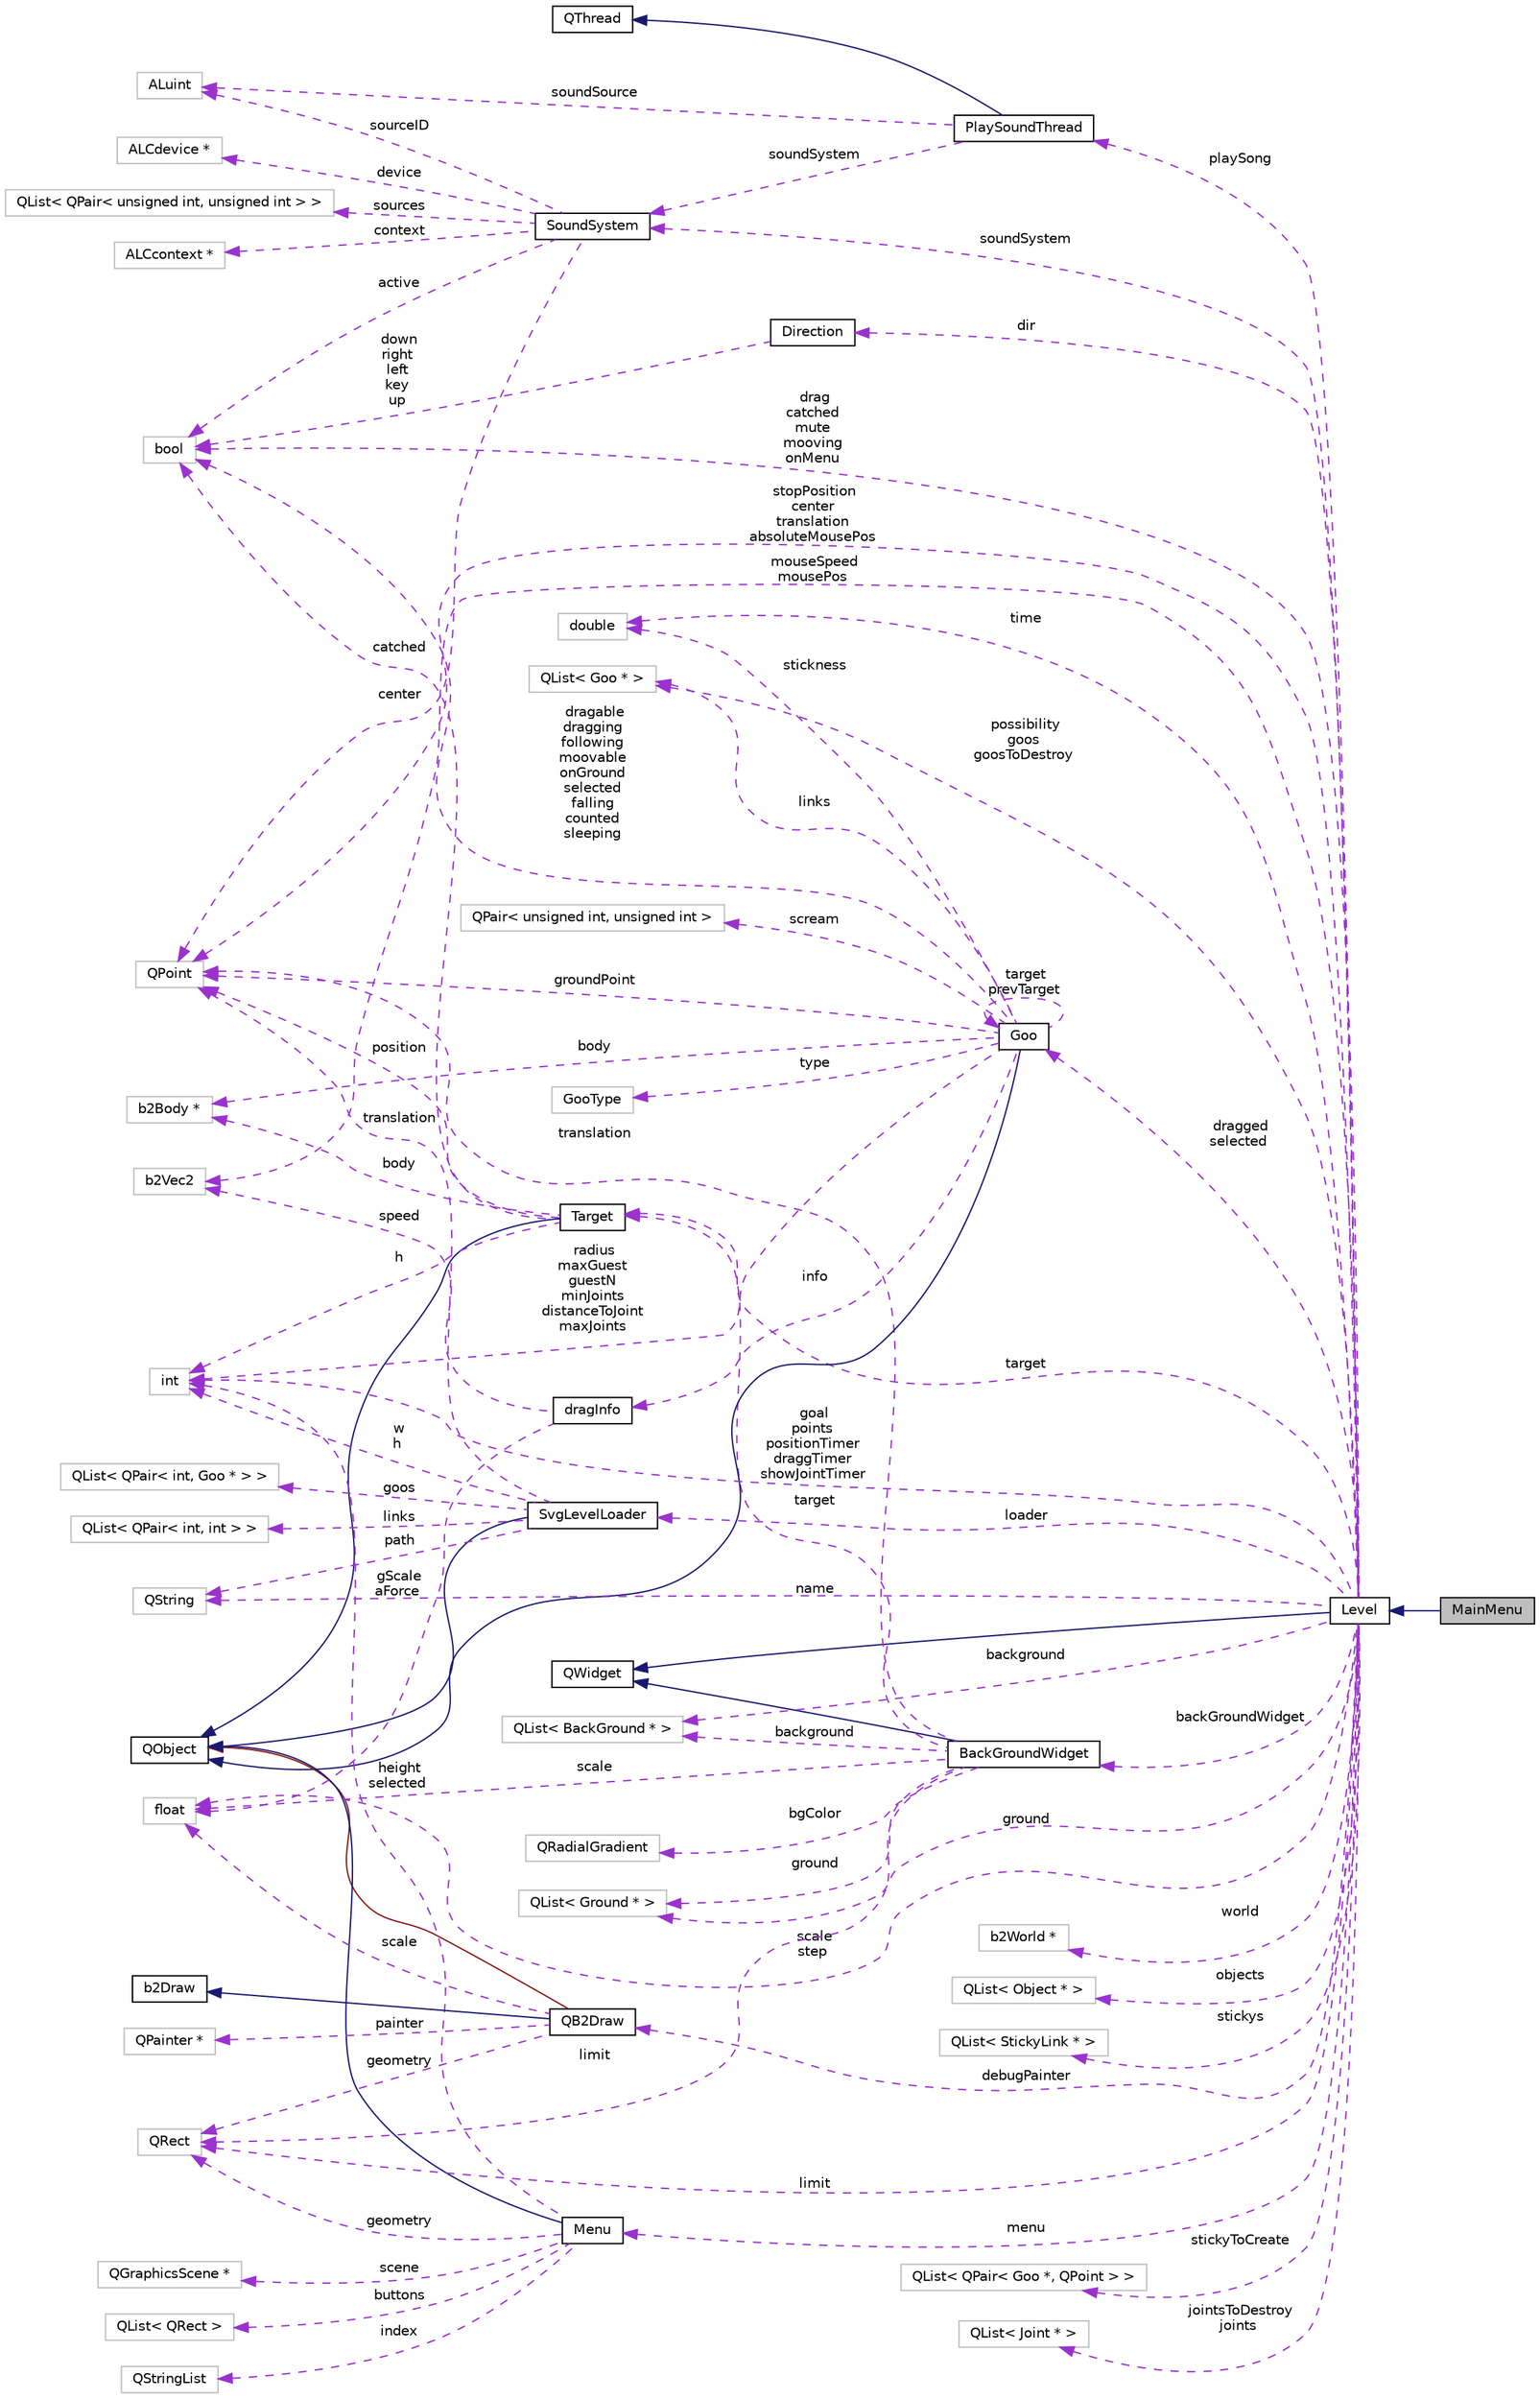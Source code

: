 digraph G
{
  edge [fontname="Helvetica",fontsize="10",labelfontname="Helvetica",labelfontsize="10"];
  node [fontname="Helvetica",fontsize="10",shape=record];
  rankdir="LR";
  Node1 [label="MainMenu",height=0.2,width=0.4,color="black", fillcolor="grey75", style="filled" fontcolor="black"];
  Node2 -> Node1 [dir="back",color="midnightblue",fontsize="10",style="solid",fontname="Helvetica"];
  Node2 [label="Level",height=0.2,width=0.4,color="black", fillcolor="white", style="filled",URL="$classLevel.html"];
  Node3 -> Node2 [dir="back",color="midnightblue",fontsize="10",style="solid",fontname="Helvetica"];
  Node3 [label="QWidget",height=0.2,width=0.4,color="black", fillcolor="white", style="filled",URL="$classQWidget.html"];
  Node4 -> Node2 [dir="back",color="darkorchid3",fontsize="10",style="dashed",label=" playSong" ,fontname="Helvetica"];
  Node4 [label="PlaySoundThread",height=0.2,width=0.4,color="black", fillcolor="white", style="filled",URL="$classPlaySoundThread.html",tooltip="The PlaySoundThread class is a thread that manages the background song."];
  Node5 -> Node4 [dir="back",color="midnightblue",fontsize="10",style="solid",fontname="Helvetica"];
  Node5 [label="QThread",height=0.2,width=0.4,color="black", fillcolor="white", style="filled",URL="$classQThread.html"];
  Node6 -> Node4 [dir="back",color="darkorchid3",fontsize="10",style="dashed",label=" soundSource" ,fontname="Helvetica"];
  Node6 [label="ALuint",height=0.2,width=0.4,color="grey75", fillcolor="white", style="filled"];
  Node7 -> Node4 [dir="back",color="darkorchid3",fontsize="10",style="dashed",label=" soundSystem" ,fontname="Helvetica"];
  Node7 [label="SoundSystem",height=0.2,width=0.4,color="black", fillcolor="white", style="filled",URL="$classSoundSystem.html",tooltip="The SoundSystem class manages the sound using openAL."];
  Node8 -> Node7 [dir="back",color="darkorchid3",fontsize="10",style="dashed",label=" device" ,fontname="Helvetica"];
  Node8 [label="ALCdevice *",height=0.2,width=0.4,color="grey75", fillcolor="white", style="filled"];
  Node6 -> Node7 [dir="back",color="darkorchid3",fontsize="10",style="dashed",label=" sourceID" ,fontname="Helvetica"];
  Node9 -> Node7 [dir="back",color="darkorchid3",fontsize="10",style="dashed",label=" active" ,fontname="Helvetica"];
  Node9 [label="bool",height=0.2,width=0.4,color="grey75", fillcolor="white", style="filled"];
  Node10 -> Node7 [dir="back",color="darkorchid3",fontsize="10",style="dashed",label=" sources" ,fontname="Helvetica"];
  Node10 [label="QList\< QPair\< unsigned int, unsigned int \> \>",height=0.2,width=0.4,color="grey75", fillcolor="white", style="filled"];
  Node11 -> Node7 [dir="back",color="darkorchid3",fontsize="10",style="dashed",label=" context" ,fontname="Helvetica"];
  Node11 [label="ALCcontext *",height=0.2,width=0.4,color="grey75", fillcolor="white", style="filled"];
  Node12 -> Node7 [dir="back",color="darkorchid3",fontsize="10",style="dashed",label=" center" ,fontname="Helvetica"];
  Node12 [label="QPoint",height=0.2,width=0.4,color="grey75", fillcolor="white", style="filled"];
  Node13 -> Node2 [dir="back",color="darkorchid3",fontsize="10",style="dashed",label=" target" ,fontname="Helvetica"];
  Node13 [label="Target",height=0.2,width=0.4,color="black", fillcolor="white", style="filled",URL="$classTarget.html"];
  Node14 -> Node13 [dir="back",color="midnightblue",fontsize="10",style="solid",fontname="Helvetica"];
  Node14 [label="QObject",height=0.2,width=0.4,color="black", fillcolor="white", style="filled",URL="$classQObject.html"];
  Node15 -> Node13 [dir="back",color="darkorchid3",fontsize="10",style="dashed",label=" body" ,fontname="Helvetica"];
  Node15 [label="b2Body *",height=0.2,width=0.4,color="grey75", fillcolor="white", style="filled"];
  Node16 -> Node13 [dir="back",color="darkorchid3",fontsize="10",style="dashed",label=" h" ,fontname="Helvetica"];
  Node16 [label="int",height=0.2,width=0.4,color="grey75", fillcolor="white", style="filled"];
  Node9 -> Node13 [dir="back",color="darkorchid3",fontsize="10",style="dashed",label=" catched" ,fontname="Helvetica"];
  Node12 -> Node13 [dir="back",color="darkorchid3",fontsize="10",style="dashed",label=" position" ,fontname="Helvetica"];
  Node17 -> Node2 [dir="back",color="darkorchid3",fontsize="10",style="dashed",label=" possibility\ngoos\ngoosToDestroy" ,fontname="Helvetica"];
  Node17 [label="QList\< Goo * \>",height=0.2,width=0.4,color="grey75", fillcolor="white", style="filled"];
  Node18 -> Node2 [dir="back",color="darkorchid3",fontsize="10",style="dashed",label=" time" ,fontname="Helvetica"];
  Node18 [label="double",height=0.2,width=0.4,color="grey75", fillcolor="white", style="filled"];
  Node19 -> Node2 [dir="back",color="darkorchid3",fontsize="10",style="dashed",label=" loader" ,fontname="Helvetica"];
  Node19 [label="SvgLevelLoader",height=0.2,width=0.4,color="black", fillcolor="white", style="filled",URL="$classSvgLevelLoader.html"];
  Node14 -> Node19 [dir="back",color="midnightblue",fontsize="10",style="solid",fontname="Helvetica"];
  Node20 -> Node19 [dir="back",color="darkorchid3",fontsize="10",style="dashed",label=" goos" ,fontname="Helvetica"];
  Node20 [label="QList\< QPair\< int, Goo * \> \>",height=0.2,width=0.4,color="grey75", fillcolor="white", style="filled"];
  Node21 -> Node19 [dir="back",color="darkorchid3",fontsize="10",style="dashed",label=" path" ,fontname="Helvetica"];
  Node21 [label="QString",height=0.2,width=0.4,color="grey75", fillcolor="white", style="filled"];
  Node16 -> Node19 [dir="back",color="darkorchid3",fontsize="10",style="dashed",label=" w\nh" ,fontname="Helvetica"];
  Node22 -> Node19 [dir="back",color="darkorchid3",fontsize="10",style="dashed",label=" links" ,fontname="Helvetica"];
  Node22 [label="QList\< QPair\< int, int \> \>",height=0.2,width=0.4,color="grey75", fillcolor="white", style="filled"];
  Node12 -> Node19 [dir="back",color="darkorchid3",fontsize="10",style="dashed",label=" translation" ,fontname="Helvetica"];
  Node23 -> Node2 [dir="back",color="darkorchid3",fontsize="10",style="dashed",label=" mouseSpeed\nmousePos" ,fontname="Helvetica"];
  Node23 [label="b2Vec2",height=0.2,width=0.4,color="grey75", fillcolor="white", style="filled"];
  Node24 -> Node2 [dir="back",color="darkorchid3",fontsize="10",style="dashed",label=" dragged\nselected" ,fontname="Helvetica"];
  Node24 [label="Goo",height=0.2,width=0.4,color="black", fillcolor="white", style="filled",URL="$classGoo.html"];
  Node14 -> Node24 [dir="back",color="midnightblue",fontsize="10",style="solid",fontname="Helvetica"];
  Node17 -> Node24 [dir="back",color="darkorchid3",fontsize="10",style="dashed",label=" links" ,fontname="Helvetica"];
  Node18 -> Node24 [dir="back",color="darkorchid3",fontsize="10",style="dashed",label=" stickness" ,fontname="Helvetica"];
  Node24 -> Node24 [dir="back",color="darkorchid3",fontsize="10",style="dashed",label=" target\nprevTarget" ,fontname="Helvetica"];
  Node25 -> Node24 [dir="back",color="darkorchid3",fontsize="10",style="dashed",label=" type" ,fontname="Helvetica"];
  Node25 [label="GooType",height=0.2,width=0.4,color="grey75", fillcolor="white", style="filled"];
  Node26 -> Node24 [dir="back",color="darkorchid3",fontsize="10",style="dashed",label=" info" ,fontname="Helvetica"];
  Node26 [label="dragInfo",height=0.2,width=0.4,color="black", fillcolor="white", style="filled",URL="$structdragInfo.html"];
  Node23 -> Node26 [dir="back",color="darkorchid3",fontsize="10",style="dashed",label=" speed" ,fontname="Helvetica"];
  Node27 -> Node26 [dir="back",color="darkorchid3",fontsize="10",style="dashed",label=" gScale\naForce" ,fontname="Helvetica"];
  Node27 [label="float",height=0.2,width=0.4,color="grey75", fillcolor="white", style="filled"];
  Node15 -> Node24 [dir="back",color="darkorchid3",fontsize="10",style="dashed",label=" body" ,fontname="Helvetica"];
  Node28 -> Node24 [dir="back",color="darkorchid3",fontsize="10",style="dashed",label=" scream" ,fontname="Helvetica"];
  Node28 [label="QPair\< unsigned int, unsigned int \>",height=0.2,width=0.4,color="grey75", fillcolor="white", style="filled"];
  Node16 -> Node24 [dir="back",color="darkorchid3",fontsize="10",style="dashed",label=" radius\nmaxGuest\nguestN\nminJoints\ndistanceToJoint\nmaxJoints" ,fontname="Helvetica"];
  Node9 -> Node24 [dir="back",color="darkorchid3",fontsize="10",style="dashed",label=" dragable\ndragging\nfollowing\nmoovable\nonGround\nselected\nfalling\ncounted\nsleeping" ,fontname="Helvetica"];
  Node12 -> Node24 [dir="back",color="darkorchid3",fontsize="10",style="dashed",label=" groundPoint" ,fontname="Helvetica"];
  Node29 -> Node2 [dir="back",color="darkorchid3",fontsize="10",style="dashed",label=" background" ,fontname="Helvetica"];
  Node29 [label="QList\< BackGround * \>",height=0.2,width=0.4,color="grey75", fillcolor="white", style="filled"];
  Node30 -> Node2 [dir="back",color="darkorchid3",fontsize="10",style="dashed",label=" backGroundWidget" ,fontname="Helvetica"];
  Node30 [label="BackGroundWidget",height=0.2,width=0.4,color="black", fillcolor="white", style="filled",URL="$classBackGroundWidget.html"];
  Node3 -> Node30 [dir="back",color="midnightblue",fontsize="10",style="solid",fontname="Helvetica"];
  Node13 -> Node30 [dir="back",color="darkorchid3",fontsize="10",style="dashed",label=" target" ,fontname="Helvetica"];
  Node29 -> Node30 [dir="back",color="darkorchid3",fontsize="10",style="dashed",label=" background" ,fontname="Helvetica"];
  Node27 -> Node30 [dir="back",color="darkorchid3",fontsize="10",style="dashed",label=" scale" ,fontname="Helvetica"];
  Node31 -> Node30 [dir="back",color="darkorchid3",fontsize="10",style="dashed",label=" ground" ,fontname="Helvetica"];
  Node31 [label="QList\< Ground * \>",height=0.2,width=0.4,color="grey75", fillcolor="white", style="filled"];
  Node32 -> Node30 [dir="back",color="darkorchid3",fontsize="10",style="dashed",label=" bgColor" ,fontname="Helvetica"];
  Node32 [label="QRadialGradient",height=0.2,width=0.4,color="grey75", fillcolor="white", style="filled"];
  Node33 -> Node30 [dir="back",color="darkorchid3",fontsize="10",style="dashed",label=" limit" ,fontname="Helvetica"];
  Node33 [label="QRect",height=0.2,width=0.4,color="grey75", fillcolor="white", style="filled"];
  Node12 -> Node30 [dir="back",color="darkorchid3",fontsize="10",style="dashed",label=" translation" ,fontname="Helvetica"];
  Node21 -> Node2 [dir="back",color="darkorchid3",fontsize="10",style="dashed",label=" name" ,fontname="Helvetica"];
  Node34 -> Node2 [dir="back",color="darkorchid3",fontsize="10",style="dashed",label=" world" ,fontname="Helvetica"];
  Node34 [label="b2World *",height=0.2,width=0.4,color="grey75", fillcolor="white", style="filled"];
  Node35 -> Node2 [dir="back",color="darkorchid3",fontsize="10",style="dashed",label=" objects" ,fontname="Helvetica"];
  Node35 [label="QList\< Object * \>",height=0.2,width=0.4,color="grey75", fillcolor="white", style="filled"];
  Node36 -> Node2 [dir="back",color="darkorchid3",fontsize="10",style="dashed",label=" stickys" ,fontname="Helvetica"];
  Node36 [label="QList\< StickyLink * \>",height=0.2,width=0.4,color="grey75", fillcolor="white", style="filled"];
  Node27 -> Node2 [dir="back",color="darkorchid3",fontsize="10",style="dashed",label=" scale\nstep" ,fontname="Helvetica"];
  Node37 -> Node2 [dir="back",color="darkorchid3",fontsize="10",style="dashed",label=" dir" ,fontname="Helvetica"];
  Node37 [label="Direction",height=0.2,width=0.4,color="black", fillcolor="white", style="filled",URL="$structDirection.html"];
  Node9 -> Node37 [dir="back",color="darkorchid3",fontsize="10",style="dashed",label=" down\nright\nleft\nkey\nup" ,fontname="Helvetica"];
  Node31 -> Node2 [dir="back",color="darkorchid3",fontsize="10",style="dashed",label=" ground" ,fontname="Helvetica"];
  Node16 -> Node2 [dir="back",color="darkorchid3",fontsize="10",style="dashed",label=" goal\npoints\npositionTimer\ndraggTimer\nshowJointTimer" ,fontname="Helvetica"];
  Node9 -> Node2 [dir="back",color="darkorchid3",fontsize="10",style="dashed",label=" drag\ncatched\nmute\nmooving\nonMenu" ,fontname="Helvetica"];
  Node7 -> Node2 [dir="back",color="darkorchid3",fontsize="10",style="dashed",label=" soundSystem" ,fontname="Helvetica"];
  Node38 -> Node2 [dir="back",color="darkorchid3",fontsize="10",style="dashed",label=" debugPainter" ,fontname="Helvetica"];
  Node38 [label="QB2Draw",height=0.2,width=0.4,color="black", fillcolor="white", style="filled",URL="$classQB2Draw.html"];
  Node39 -> Node38 [dir="back",color="midnightblue",fontsize="10",style="solid",fontname="Helvetica"];
  Node39 [label="b2Draw",height=0.2,width=0.4,color="black", fillcolor="white", style="filled",URL="$classb2Draw.html"];
  Node14 -> Node38 [dir="back",color="firebrick4",fontsize="10",style="solid",fontname="Helvetica"];
  Node40 -> Node38 [dir="back",color="darkorchid3",fontsize="10",style="dashed",label=" painter" ,fontname="Helvetica"];
  Node40 [label="QPainter *",height=0.2,width=0.4,color="grey75", fillcolor="white", style="filled"];
  Node27 -> Node38 [dir="back",color="darkorchid3",fontsize="10",style="dashed",label=" scale" ,fontname="Helvetica"];
  Node33 -> Node38 [dir="back",color="darkorchid3",fontsize="10",style="dashed",label=" geometry" ,fontname="Helvetica"];
  Node41 -> Node2 [dir="back",color="darkorchid3",fontsize="10",style="dashed",label=" menu" ,fontname="Helvetica"];
  Node41 [label="Menu",height=0.2,width=0.4,color="black", fillcolor="white", style="filled",URL="$classMenu.html",tooltip="The class &#39;menu&#39; draws the game menu reading the entries in menu.index file located in &#39;resources&#39; fo..."];
  Node14 -> Node41 [dir="back",color="midnightblue",fontsize="10",style="solid",fontname="Helvetica"];
  Node42 -> Node41 [dir="back",color="darkorchid3",fontsize="10",style="dashed",label=" scene" ,fontname="Helvetica"];
  Node42 [label="QGraphicsScene *",height=0.2,width=0.4,color="grey75", fillcolor="white", style="filled"];
  Node16 -> Node41 [dir="back",color="darkorchid3",fontsize="10",style="dashed",label=" height\nselected" ,fontname="Helvetica"];
  Node43 -> Node41 [dir="back",color="darkorchid3",fontsize="10",style="dashed",label=" buttons" ,fontname="Helvetica"];
  Node43 [label="QList\< QRect \>",height=0.2,width=0.4,color="grey75", fillcolor="white", style="filled"];
  Node33 -> Node41 [dir="back",color="darkorchid3",fontsize="10",style="dashed",label=" geometry" ,fontname="Helvetica"];
  Node44 -> Node41 [dir="back",color="darkorchid3",fontsize="10",style="dashed",label=" index" ,fontname="Helvetica"];
  Node44 [label="QStringList",height=0.2,width=0.4,color="grey75", fillcolor="white", style="filled"];
  Node33 -> Node2 [dir="back",color="darkorchid3",fontsize="10",style="dashed",label=" limit" ,fontname="Helvetica"];
  Node45 -> Node2 [dir="back",color="darkorchid3",fontsize="10",style="dashed",label=" stickyToCreate" ,fontname="Helvetica"];
  Node45 [label="QList\< QPair\< Goo *, QPoint \> \>",height=0.2,width=0.4,color="grey75", fillcolor="white", style="filled"];
  Node46 -> Node2 [dir="back",color="darkorchid3",fontsize="10",style="dashed",label=" jointsToDestroy\njoints" ,fontname="Helvetica"];
  Node46 [label="QList\< Joint * \>",height=0.2,width=0.4,color="grey75", fillcolor="white", style="filled"];
  Node12 -> Node2 [dir="back",color="darkorchid3",fontsize="10",style="dashed",label=" stopPosition\ncenter\ntranslation\nabsoluteMousePos" ,fontname="Helvetica"];
}
